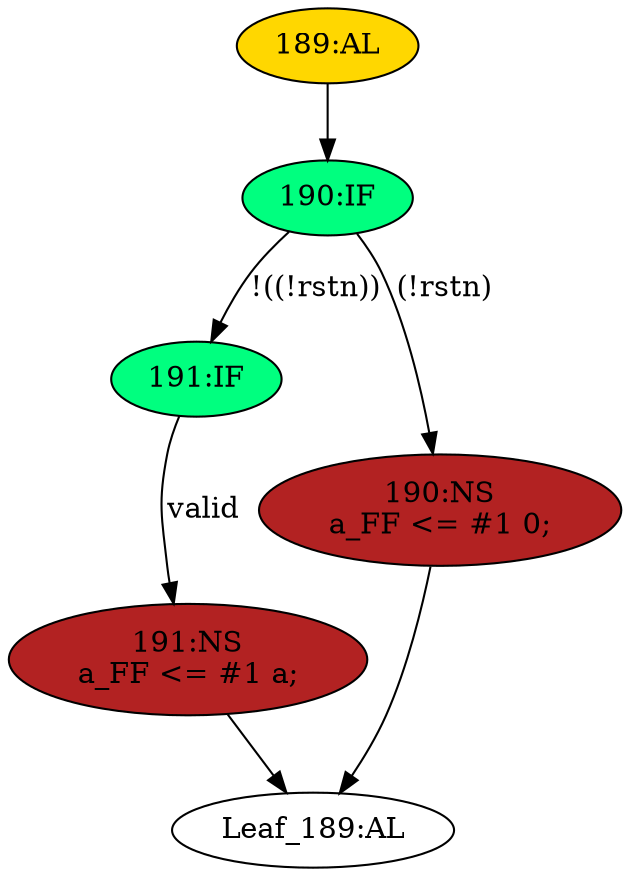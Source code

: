 strict digraph "" {
	node [label="\N"];
	"191:IF"	 [ast="<pyverilog.vparser.ast.IfStatement object at 0x7f9442a28310>",
		fillcolor=springgreen,
		label="191:IF",
		statements="[]",
		style=filled,
		typ=IfStatement];
	"191:NS"	 [ast="<pyverilog.vparser.ast.NonblockingSubstitution object at 0x7f9442a28490>",
		fillcolor=firebrick,
		label="191:NS
a_FF <= #1 a;",
		statements="[<pyverilog.vparser.ast.NonblockingSubstitution object at 0x7f9442a28490>]",
		style=filled,
		typ=NonblockingSubstitution];
	"191:IF" -> "191:NS"	 [cond="['valid']",
		label=valid,
		lineno=191];
	"Leaf_189:AL"	 [def_var="['a_FF']",
		label="Leaf_189:AL"];
	"190:IF"	 [ast="<pyverilog.vparser.ast.IfStatement object at 0x7f9442a28710>",
		fillcolor=springgreen,
		label="190:IF",
		statements="[]",
		style=filled,
		typ=IfStatement];
	"190:IF" -> "191:IF"	 [cond="['rstn']",
		label="!((!rstn))",
		lineno=190];
	"190:NS"	 [ast="<pyverilog.vparser.ast.NonblockingSubstitution object at 0x7f9442a28750>",
		fillcolor=firebrick,
		label="190:NS
a_FF <= #1 0;",
		statements="[<pyverilog.vparser.ast.NonblockingSubstitution object at 0x7f9442a28750>]",
		style=filled,
		typ=NonblockingSubstitution];
	"190:IF" -> "190:NS"	 [cond="['rstn']",
		label="(!rstn)",
		lineno=190];
	"189:AL"	 [ast="<pyverilog.vparser.ast.Always object at 0x7f9442a289d0>",
		clk_sens=False,
		fillcolor=gold,
		label="189:AL",
		sens="['clk']",
		statements="[]",
		style=filled,
		typ=Always,
		use_var="['a', 'rstn', 'valid']"];
	"189:AL" -> "190:IF"	 [cond="[]",
		lineno=None];
	"191:NS" -> "Leaf_189:AL"	 [cond="[]",
		lineno=None];
	"190:NS" -> "Leaf_189:AL"	 [cond="[]",
		lineno=None];
}
